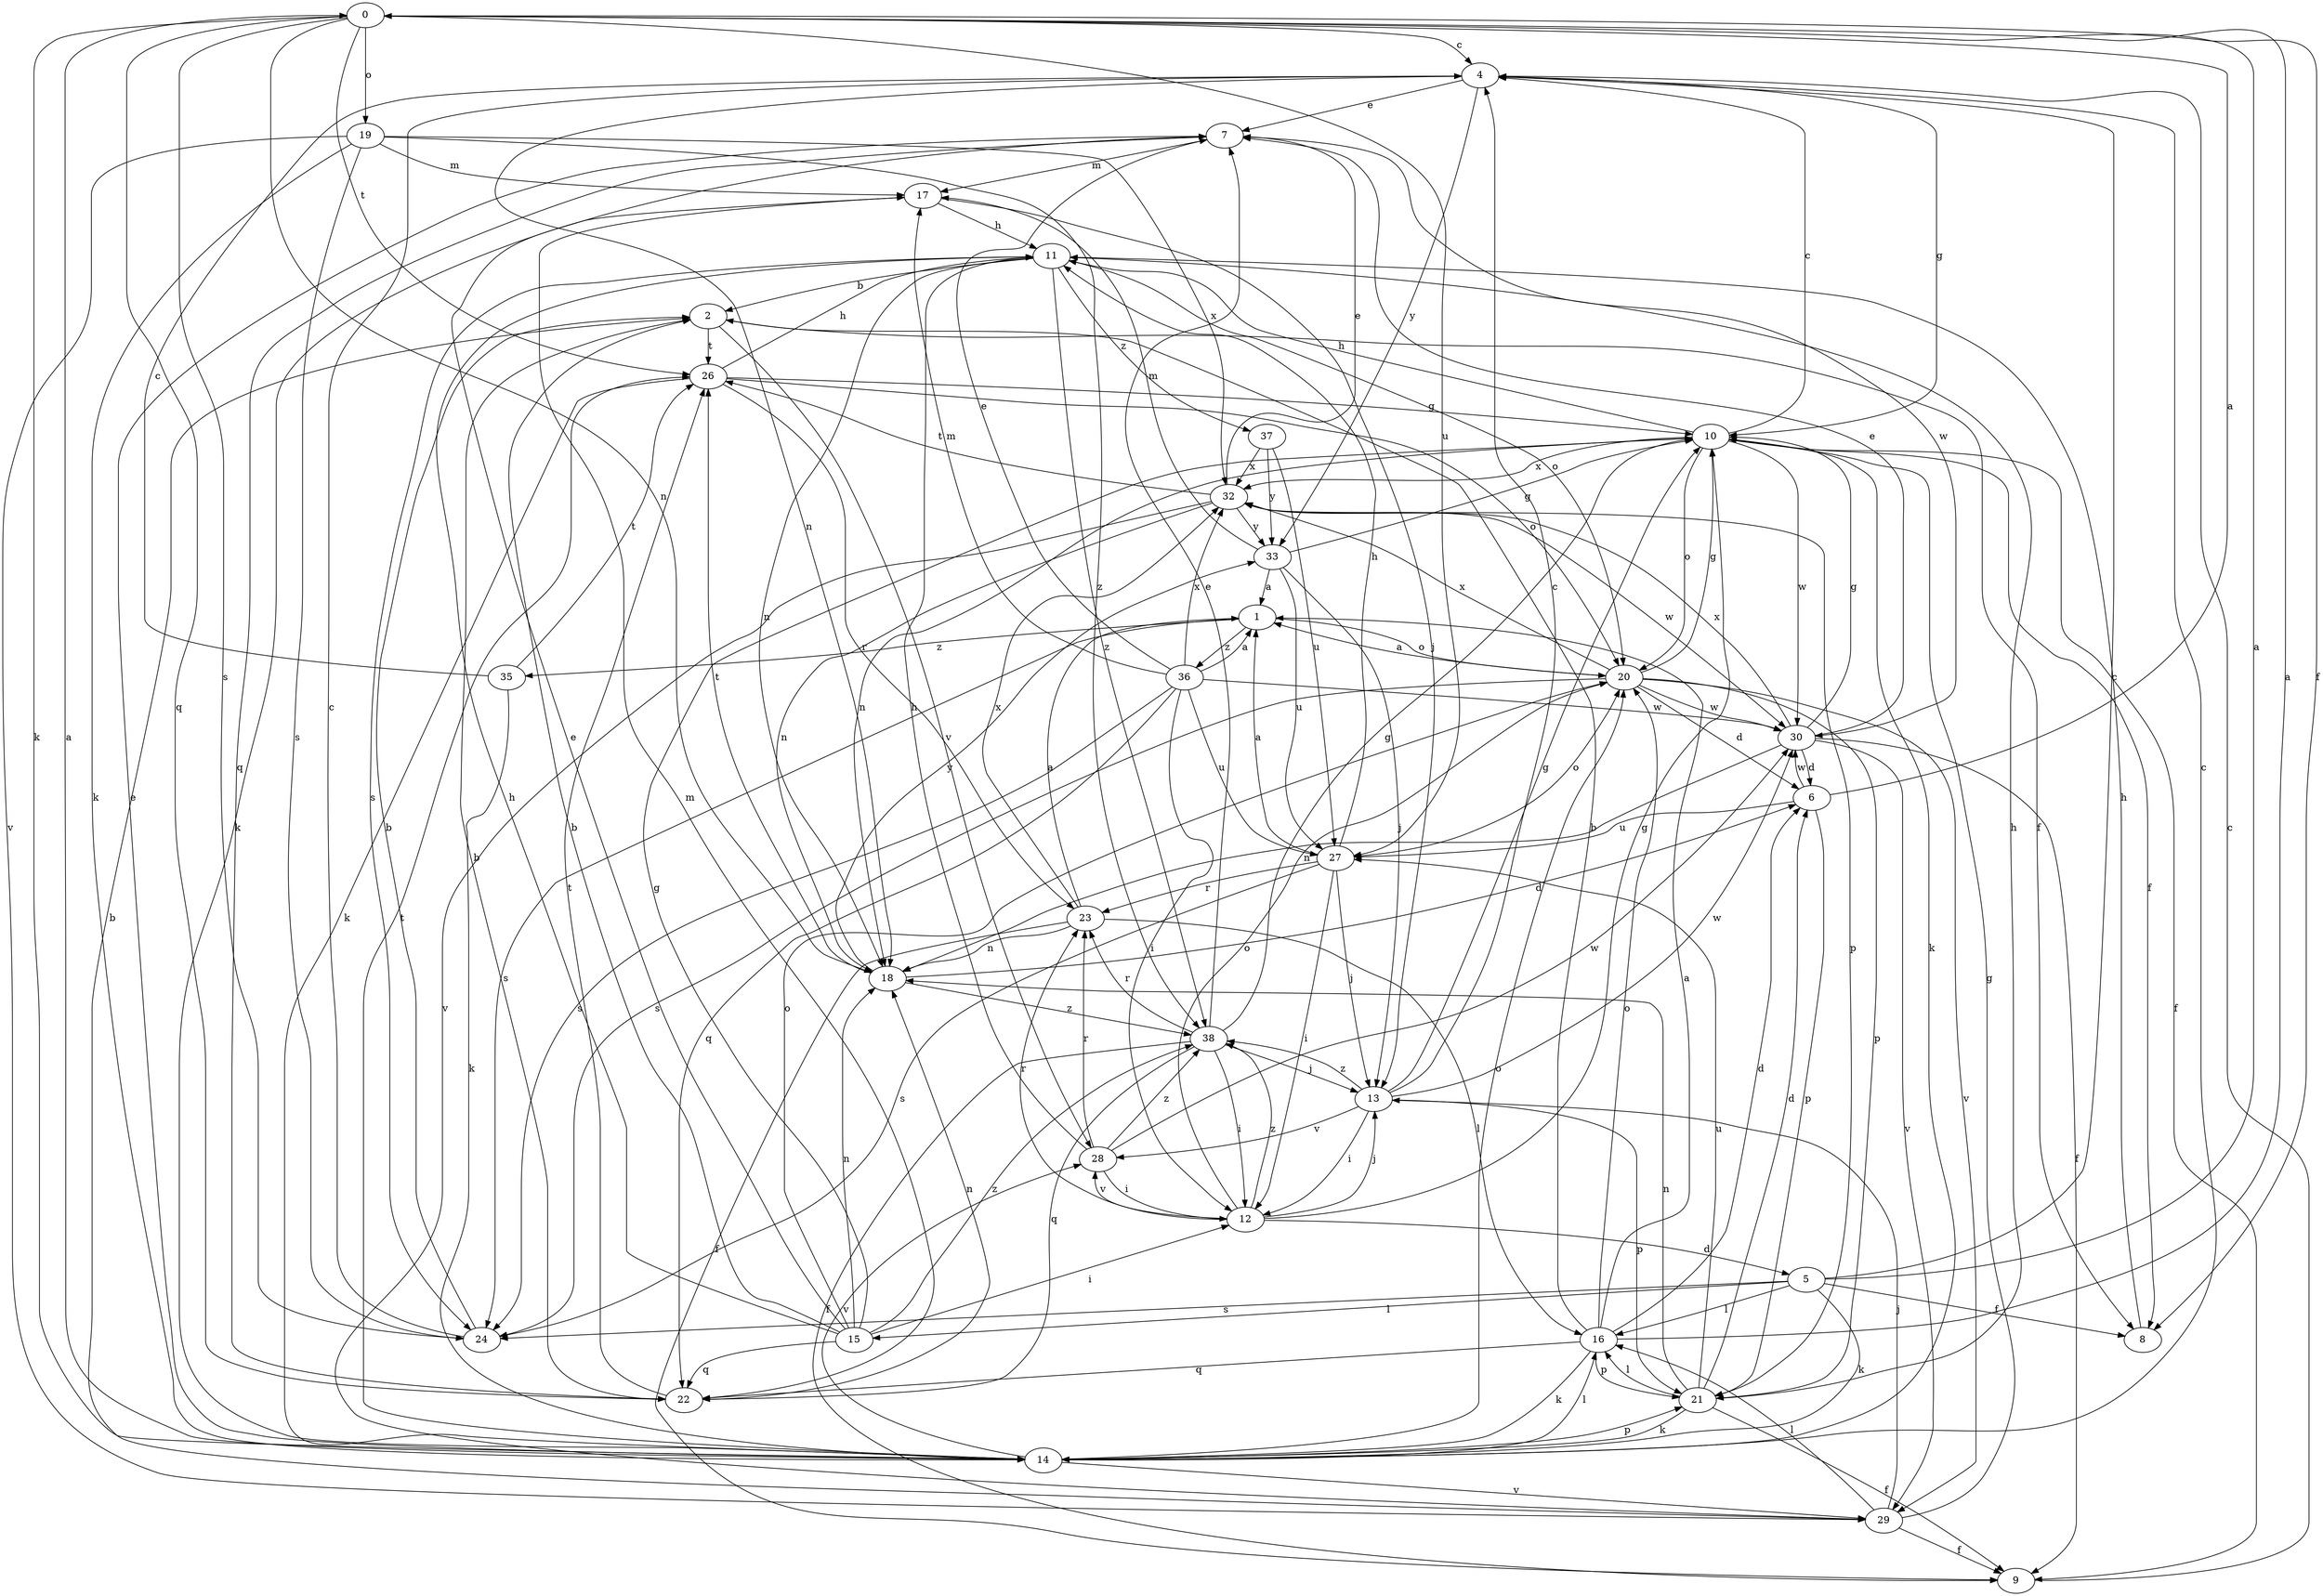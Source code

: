 strict digraph  {
0;
1;
2;
4;
5;
6;
7;
8;
9;
10;
11;
12;
13;
14;
15;
16;
17;
18;
19;
20;
21;
22;
23;
24;
26;
27;
28;
29;
30;
32;
33;
35;
36;
37;
38;
0 -> 4  [label=c];
0 -> 8  [label=f];
0 -> 14  [label=k];
0 -> 18  [label=n];
0 -> 19  [label=o];
0 -> 22  [label=q];
0 -> 24  [label=s];
0 -> 26  [label=t];
0 -> 27  [label=u];
1 -> 20  [label=o];
1 -> 24  [label=s];
1 -> 35  [label=z];
1 -> 36  [label=z];
2 -> 8  [label=f];
2 -> 26  [label=t];
2 -> 28  [label=v];
4 -> 7  [label=e];
4 -> 10  [label=g];
4 -> 18  [label=n];
4 -> 33  [label=y];
5 -> 0  [label=a];
5 -> 4  [label=c];
5 -> 8  [label=f];
5 -> 14  [label=k];
5 -> 15  [label=l];
5 -> 16  [label=l];
5 -> 24  [label=s];
6 -> 0  [label=a];
6 -> 21  [label=p];
6 -> 27  [label=u];
6 -> 30  [label=w];
7 -> 17  [label=m];
7 -> 22  [label=q];
7 -> 30  [label=w];
8 -> 11  [label=h];
9 -> 4  [label=c];
10 -> 4  [label=c];
10 -> 8  [label=f];
10 -> 9  [label=f];
10 -> 11  [label=h];
10 -> 14  [label=k];
10 -> 18  [label=n];
10 -> 20  [label=o];
10 -> 30  [label=w];
10 -> 32  [label=x];
11 -> 2  [label=b];
11 -> 18  [label=n];
11 -> 20  [label=o];
11 -> 24  [label=s];
11 -> 37  [label=z];
11 -> 38  [label=z];
12 -> 5  [label=d];
12 -> 10  [label=g];
12 -> 13  [label=j];
12 -> 20  [label=o];
12 -> 23  [label=r];
12 -> 28  [label=v];
12 -> 38  [label=z];
13 -> 4  [label=c];
13 -> 10  [label=g];
13 -> 12  [label=i];
13 -> 21  [label=p];
13 -> 28  [label=v];
13 -> 30  [label=w];
13 -> 38  [label=z];
14 -> 0  [label=a];
14 -> 4  [label=c];
14 -> 7  [label=e];
14 -> 16  [label=l];
14 -> 20  [label=o];
14 -> 21  [label=p];
14 -> 26  [label=t];
14 -> 28  [label=v];
14 -> 29  [label=v];
15 -> 2  [label=b];
15 -> 7  [label=e];
15 -> 10  [label=g];
15 -> 11  [label=h];
15 -> 12  [label=i];
15 -> 18  [label=n];
15 -> 20  [label=o];
15 -> 22  [label=q];
15 -> 38  [label=z];
16 -> 0  [label=a];
16 -> 1  [label=a];
16 -> 2  [label=b];
16 -> 6  [label=d];
16 -> 14  [label=k];
16 -> 20  [label=o];
16 -> 21  [label=p];
16 -> 22  [label=q];
17 -> 11  [label=h];
17 -> 13  [label=j];
17 -> 14  [label=k];
18 -> 6  [label=d];
18 -> 26  [label=t];
18 -> 33  [label=y];
18 -> 38  [label=z];
19 -> 14  [label=k];
19 -> 17  [label=m];
19 -> 24  [label=s];
19 -> 29  [label=v];
19 -> 32  [label=x];
19 -> 38  [label=z];
20 -> 1  [label=a];
20 -> 6  [label=d];
20 -> 10  [label=g];
20 -> 21  [label=p];
20 -> 24  [label=s];
20 -> 29  [label=v];
20 -> 30  [label=w];
20 -> 32  [label=x];
21 -> 6  [label=d];
21 -> 9  [label=f];
21 -> 11  [label=h];
21 -> 14  [label=k];
21 -> 16  [label=l];
21 -> 18  [label=n];
21 -> 27  [label=u];
22 -> 2  [label=b];
22 -> 17  [label=m];
22 -> 18  [label=n];
22 -> 26  [label=t];
23 -> 1  [label=a];
23 -> 9  [label=f];
23 -> 16  [label=l];
23 -> 18  [label=n];
23 -> 32  [label=x];
24 -> 2  [label=b];
24 -> 4  [label=c];
26 -> 10  [label=g];
26 -> 11  [label=h];
26 -> 14  [label=k];
26 -> 20  [label=o];
26 -> 23  [label=r];
27 -> 1  [label=a];
27 -> 11  [label=h];
27 -> 12  [label=i];
27 -> 13  [label=j];
27 -> 20  [label=o];
27 -> 23  [label=r];
27 -> 24  [label=s];
28 -> 11  [label=h];
28 -> 12  [label=i];
28 -> 23  [label=r];
28 -> 30  [label=w];
28 -> 38  [label=z];
29 -> 2  [label=b];
29 -> 9  [label=f];
29 -> 10  [label=g];
29 -> 13  [label=j];
29 -> 16  [label=l];
30 -> 6  [label=d];
30 -> 7  [label=e];
30 -> 9  [label=f];
30 -> 10  [label=g];
30 -> 18  [label=n];
30 -> 29  [label=v];
30 -> 32  [label=x];
32 -> 7  [label=e];
32 -> 18  [label=n];
32 -> 21  [label=p];
32 -> 26  [label=t];
32 -> 29  [label=v];
32 -> 30  [label=w];
32 -> 33  [label=y];
33 -> 1  [label=a];
33 -> 10  [label=g];
33 -> 13  [label=j];
33 -> 17  [label=m];
33 -> 27  [label=u];
35 -> 4  [label=c];
35 -> 14  [label=k];
35 -> 26  [label=t];
36 -> 1  [label=a];
36 -> 7  [label=e];
36 -> 12  [label=i];
36 -> 17  [label=m];
36 -> 22  [label=q];
36 -> 24  [label=s];
36 -> 27  [label=u];
36 -> 30  [label=w];
36 -> 32  [label=x];
37 -> 27  [label=u];
37 -> 32  [label=x];
37 -> 33  [label=y];
38 -> 7  [label=e];
38 -> 9  [label=f];
38 -> 10  [label=g];
38 -> 12  [label=i];
38 -> 13  [label=j];
38 -> 22  [label=q];
38 -> 23  [label=r];
}
